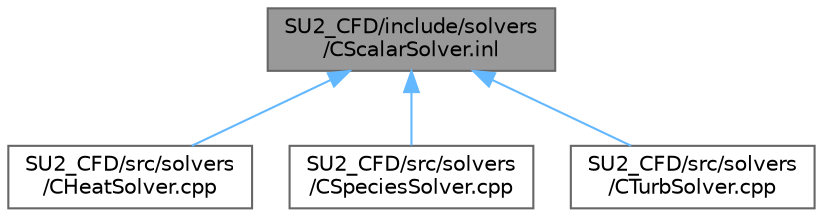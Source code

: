 digraph "SU2_CFD/include/solvers/CScalarSolver.inl"
{
 // LATEX_PDF_SIZE
  bgcolor="transparent";
  edge [fontname=Helvetica,fontsize=10,labelfontname=Helvetica,labelfontsize=10];
  node [fontname=Helvetica,fontsize=10,shape=box,height=0.2,width=0.4];
  Node1 [id="Node000001",label="SU2_CFD/include/solvers\l/CScalarSolver.inl",height=0.2,width=0.4,color="gray40", fillcolor="grey60", style="filled", fontcolor="black",tooltip="Main subroutines of CScalarSolver class."];
  Node1 -> Node2 [id="edge1_Node000001_Node000002",dir="back",color="steelblue1",style="solid",tooltip=" "];
  Node2 [id="Node000002",label="SU2_CFD/src/solvers\l/CHeatSolver.cpp",height=0.2,width=0.4,color="grey40", fillcolor="white", style="filled",URL="$CHeatSolver_8cpp.html",tooltip="Main subroutines for solving the heat equation."];
  Node1 -> Node3 [id="edge2_Node000001_Node000003",dir="back",color="steelblue1",style="solid",tooltip=" "];
  Node3 [id="Node000003",label="SU2_CFD/src/solvers\l/CSpeciesSolver.cpp",height=0.2,width=0.4,color="grey40", fillcolor="white", style="filled",URL="$CSpeciesSolver_8cpp.html",tooltip="Main subroutines of CSpeciesSolver class."];
  Node1 -> Node4 [id="edge3_Node000001_Node000004",dir="back",color="steelblue1",style="solid",tooltip=" "];
  Node4 [id="Node000004",label="SU2_CFD/src/solvers\l/CTurbSolver.cpp",height=0.2,width=0.4,color="grey40", fillcolor="white", style="filled",URL="$CTurbSolver_8cpp.html",tooltip="Main subroutines of CTurbSolver class."];
}
